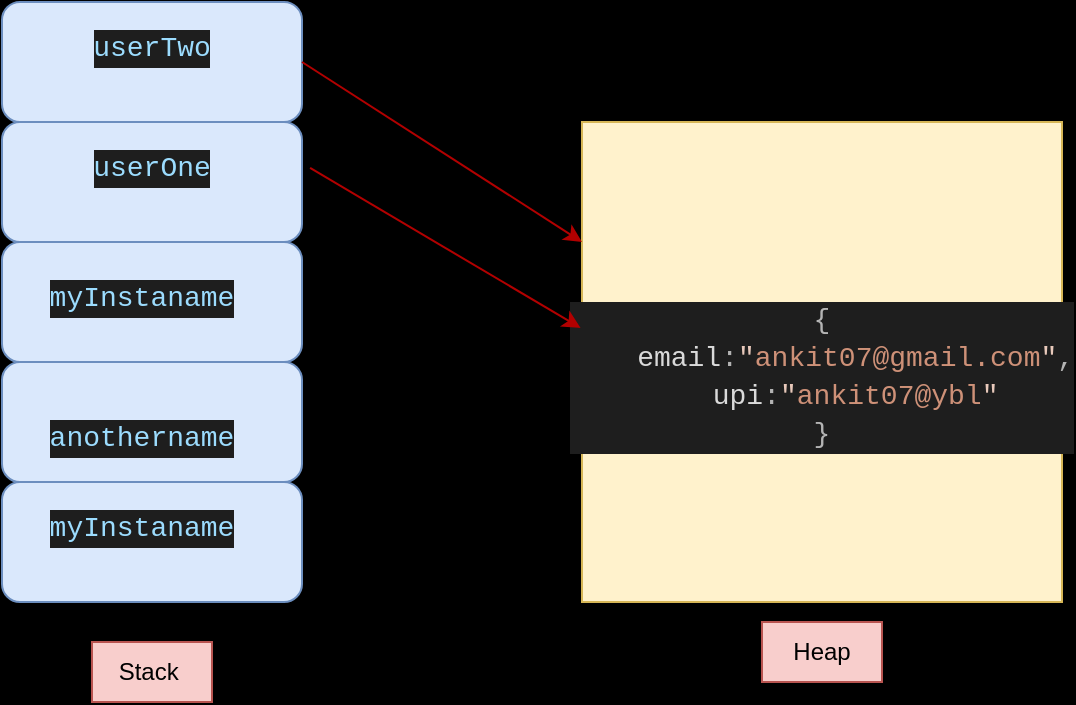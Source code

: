 <mxfile>
    <diagram id="-0kVfW5vpEYIwDZsjPh-" name="Page-1">
        <mxGraphModel dx="823" dy="1600" grid="1" gridSize="10" guides="1" tooltips="1" connect="1" arrows="1" fold="1" page="1" pageScale="1" pageWidth="850" pageHeight="1100" background="#000000" math="0" shadow="0">
            <root>
                <mxCell id="0"/>
                <mxCell id="1" parent="0"/>
                <mxCell id="2" value="" style="rounded=1;whiteSpace=wrap;html=1;fillColor=#dae8fc;strokeColor=#6c8ebf;" parent="1" vertex="1">
                    <mxGeometry x="50" y="240" width="150" height="60" as="geometry"/>
                </mxCell>
                <mxCell id="3" value="" style="rounded=1;whiteSpace=wrap;html=1;fillColor=#dae8fc;strokeColor=#6c8ebf;" parent="1" vertex="1">
                    <mxGeometry x="50" y="180" width="150" height="60" as="geometry"/>
                </mxCell>
                <mxCell id="4" value="" style="rounded=1;whiteSpace=wrap;html=1;fillColor=#dae8fc;strokeColor=#6c8ebf;" parent="1" vertex="1">
                    <mxGeometry x="50" y="120" width="150" height="60" as="geometry"/>
                </mxCell>
                <mxCell id="5" value="" style="whiteSpace=wrap;html=1;aspect=fixed;fillColor=#fff2cc;strokeColor=#d6b656;" parent="1" vertex="1">
                    <mxGeometry x="340" y="60" width="240" height="240" as="geometry"/>
                </mxCell>
                <mxCell id="6" value="&#xa;&lt;div style=&quot;color: #dadada;background-color: #1e1e1e;font-family: Consolas, &#39;Courier New&#39;, monospace;font-weight: normal;font-size: 14px;line-height: 19px;white-space: pre;&quot;&gt;&lt;div&gt;&lt;span style=&quot;color: #9cdcfe;&quot;&gt;userOne&lt;/span&gt;&lt;/div&gt;&lt;/div&gt;&#xa;&#xa;" style="rounded=1;whiteSpace=wrap;html=1;fillColor=#dae8fc;strokeColor=#6c8ebf;" parent="1" vertex="1">
                    <mxGeometry x="50" y="60" width="150" height="60" as="geometry"/>
                </mxCell>
                <mxCell id="7" value="Stack&amp;nbsp;" style="text;html=1;align=center;verticalAlign=middle;whiteSpace=wrap;rounded=0;fillColor=#f8cecc;strokeColor=#b85450;" parent="1" vertex="1">
                    <mxGeometry x="95" y="320" width="60" height="30" as="geometry"/>
                </mxCell>
                <mxCell id="8" value="Heap" style="text;html=1;align=center;verticalAlign=middle;whiteSpace=wrap;rounded=0;fillColor=#f8cecc;strokeColor=#b85450;" parent="1" vertex="1">
                    <mxGeometry x="430" y="310" width="60" height="30" as="geometry"/>
                </mxCell>
                <mxCell id="11" value="&#xa;&lt;div style=&quot;color: #dadada;background-color: #1e1e1e;font-family: Consolas, &#39;Courier New&#39;, monospace;font-weight: normal;font-size: 14px;line-height: 19px;white-space: pre;&quot;&gt;&lt;div&gt;&lt;span style=&quot;color: #9cdcfe;&quot;&gt;anothername&lt;/span&gt;&lt;/div&gt;&lt;/div&gt;&#xa;&#xa;" style="text;html=1;align=center;verticalAlign=middle;whiteSpace=wrap;rounded=0;" parent="1" vertex="1">
                    <mxGeometry x="80" y="210" width="80" height="30" as="geometry"/>
                </mxCell>
                <mxCell id="12" value="&#xa;&lt;div style=&quot;color: #dadada;background-color: #1e1e1e;font-family: Consolas, &#39;Courier New&#39;, monospace;font-weight: normal;font-size: 14px;line-height: 19px;white-space: pre;&quot;&gt;&lt;div&gt;&lt;span style=&quot;color: #9cdcfe;&quot;&gt;myInstaname&lt;/span&gt;&lt;/div&gt;&lt;/div&gt;&#xa;&#xa;" style="text;html=1;align=center;verticalAlign=middle;whiteSpace=wrap;rounded=0;" parent="1" vertex="1">
                    <mxGeometry x="80" y="255" width="80" height="30" as="geometry"/>
                </mxCell>
                <mxCell id="13" value="&#xa;&lt;div style=&quot;color: #dadada;background-color: #1e1e1e;font-family: Consolas, &#39;Courier New&#39;, monospace;font-weight: normal;font-size: 14px;line-height: 19px;white-space: pre;&quot;&gt;&lt;div&gt;&lt;span style=&quot;color: #9cdcfe;&quot;&gt;myInstaname&lt;/span&gt;&lt;/div&gt;&lt;/div&gt;&#xa;&#xa;" style="text;html=1;align=center;verticalAlign=middle;whiteSpace=wrap;rounded=0;" parent="1" vertex="1">
                    <mxGeometry x="80" y="140" width="80" height="30" as="geometry"/>
                </mxCell>
                <UserObject label="&#xa;&lt;div style=&quot;color: #dadada;background-color: #1e1e1e;font-family: Consolas, &#39;Courier New&#39;, monospace;font-weight: normal;font-size: 14px;line-height: 19px;white-space: pre;&quot;&gt;&lt;div&gt;&lt;span style=&quot;color: #b4b4b4;&quot;&gt;{&lt;/span&gt;&lt;/div&gt;&lt;div&gt;&lt;span style=&quot;color: #dadada;&quot;&gt;&amp;nbsp; &amp;nbsp; &lt;/span&gt;&lt;span style=&quot;color: #dadada;&quot;&gt;email&lt;/span&gt;&lt;span style=&quot;color: #b4b4b4;&quot;&gt;:&lt;/span&gt;&lt;span style=&quot;color: #e8c9bb;&quot;&gt;&quot;&lt;/span&gt;&lt;span style=&quot;color: #ce9178;&quot;&gt;ankit07@gmail.com&lt;/span&gt;&lt;span style=&quot;color: #e8c9bb;&quot;&gt;&quot;&lt;/span&gt;&lt;span style=&quot;color: #b4b4b4;&quot;&gt;,&lt;/span&gt;&lt;/div&gt;&lt;div&gt;&lt;span style=&quot;color: #dadada;&quot;&gt;&amp;nbsp; &amp;nbsp; &lt;/span&gt;&lt;span style=&quot;color: #dadada;&quot;&gt;upi&lt;/span&gt;&lt;span style=&quot;color: #b4b4b4;&quot;&gt;:&lt;/span&gt;&lt;span style=&quot;color: #e8c9bb;&quot;&gt;&quot;&lt;/span&gt;&lt;span style=&quot;color: #ce9178;&quot;&gt;ankit07@ybl&lt;/span&gt;&lt;span style=&quot;color: #e8c9bb;&quot;&gt;&quot;&lt;/span&gt;&lt;/div&gt;&lt;div&gt;&lt;span style=&quot;color: #b4b4b4;&quot;&gt;}&lt;/span&gt;&lt;/div&gt;&lt;/div&gt;&#xa;&#xa;" link="&#xa;&lt;div style=&quot;color: #dadada;background-color: #1e1e1e;font-family: Consolas, &#39;Courier New&#39;, monospace;font-weight: normal;font-size: 14px;line-height: 19px;white-space: pre;&quot;&gt;&lt;div&gt;&lt;span style=&quot;color: #b4b4b4;&quot;&gt;{&lt;/span&gt;&lt;/div&gt;&lt;div&gt;&lt;span style=&quot;color: #dadada;&quot;&gt;&amp;nbsp; &amp;nbsp; &lt;/span&gt;&lt;span style=&quot;color: #dadada;&quot;&gt;email&lt;/span&gt;&lt;span style=&quot;color: #b4b4b4;&quot;&gt;:&lt;/span&gt;&lt;span style=&quot;color: #e8c9bb;&quot;&gt;&quot;&lt;/span&gt;&lt;span style=&quot;color: #ce9178;&quot;&gt;ankit07@gmail.com&lt;/span&gt;&lt;span style=&quot;color: #e8c9bb;&quot;&gt;&quot;&lt;/span&gt;&lt;span style=&quot;color: #b4b4b4;&quot;&gt;,&lt;/span&gt;&lt;/div&gt;&lt;div&gt;&lt;span style=&quot;color: #dadada;&quot;&gt;&amp;nbsp; &amp;nbsp; &lt;/span&gt;&lt;span style=&quot;color: #dadada;&quot;&gt;upi&lt;/span&gt;&lt;span style=&quot;color: #b4b4b4;&quot;&gt;:&lt;/span&gt;&lt;span style=&quot;color: #e8c9bb;&quot;&gt;&quot;&lt;/span&gt;&lt;span style=&quot;color: #ce9178;&quot;&gt;ankit07@ybl&lt;/span&gt;&lt;span style=&quot;color: #e8c9bb;&quot;&gt;&quot;&lt;/span&gt;&lt;/div&gt;&lt;div&gt;&lt;span style=&quot;color: #b4b4b4;&quot;&gt;}&lt;/span&gt;&lt;/div&gt;&lt;/div&gt;&#xa;&#xa;" id="14">
                    <mxCell style="text;html=1;align=center;verticalAlign=middle;whiteSpace=wrap;rounded=0;" parent="1" vertex="1">
                        <mxGeometry x="410" y="180" width="100" height="30" as="geometry"/>
                    </mxCell>
                </UserObject>
                <mxCell id="18" value="" style="endArrow=classic;html=1;exitX=1.027;exitY=0.383;exitDx=0;exitDy=0;exitPerimeter=0;entryX=-0.003;entryY=0.429;entryDx=0;entryDy=0;entryPerimeter=0;fillColor=#e51400;strokeColor=#B20000;" parent="1" source="6" target="5" edge="1">
                    <mxGeometry width="50" height="50" relative="1" as="geometry">
                        <mxPoint x="270" y="250" as="sourcePoint"/>
                        <mxPoint x="320" y="200" as="targetPoint"/>
                    </mxGeometry>
                </mxCell>
                <mxCell id="19" value="&#xa;&lt;div style=&quot;color: #dadada;background-color: #1e1e1e;font-family: Consolas, &#39;Courier New&#39;, monospace;font-weight: normal;font-size: 14px;line-height: 19px;white-space: pre;&quot;&gt;&lt;div&gt;&lt;span style=&quot;color: #9cdcfe;&quot;&gt;userTwo&lt;/span&gt;&lt;/div&gt;&lt;/div&gt;&#xa;&#xa;" style="rounded=1;whiteSpace=wrap;html=1;fillColor=#dae8fc;strokeColor=#6c8ebf;" vertex="1" parent="1">
                    <mxGeometry x="50" width="150" height="60" as="geometry"/>
                </mxCell>
                <mxCell id="20" value="" style="endArrow=classic;html=1;exitX=1;exitY=0.5;exitDx=0;exitDy=0;entryX=0;entryY=0.25;entryDx=0;entryDy=0;rounded=0;curved=0;fillColor=#e51400;strokeColor=#B20000;" edge="1" parent="1" source="19" target="5">
                    <mxGeometry width="50" height="50" relative="1" as="geometry">
                        <mxPoint x="220" y="190" as="sourcePoint"/>
                        <mxPoint x="270" y="140" as="targetPoint"/>
                    </mxGeometry>
                </mxCell>
            </root>
        </mxGraphModel>
    </diagram>
</mxfile>